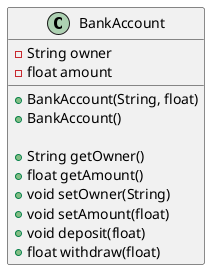 @startuml
class BankAccount {
    - String owner
    - float amount

    + BankAccount(String, float)
    + BankAccount()

    + String getOwner()
    + float getAmount()
    + void setOwner(String)
    + void setAmount(float)
    + void deposit(float)
    + float withdraw(float)
}
@enduml